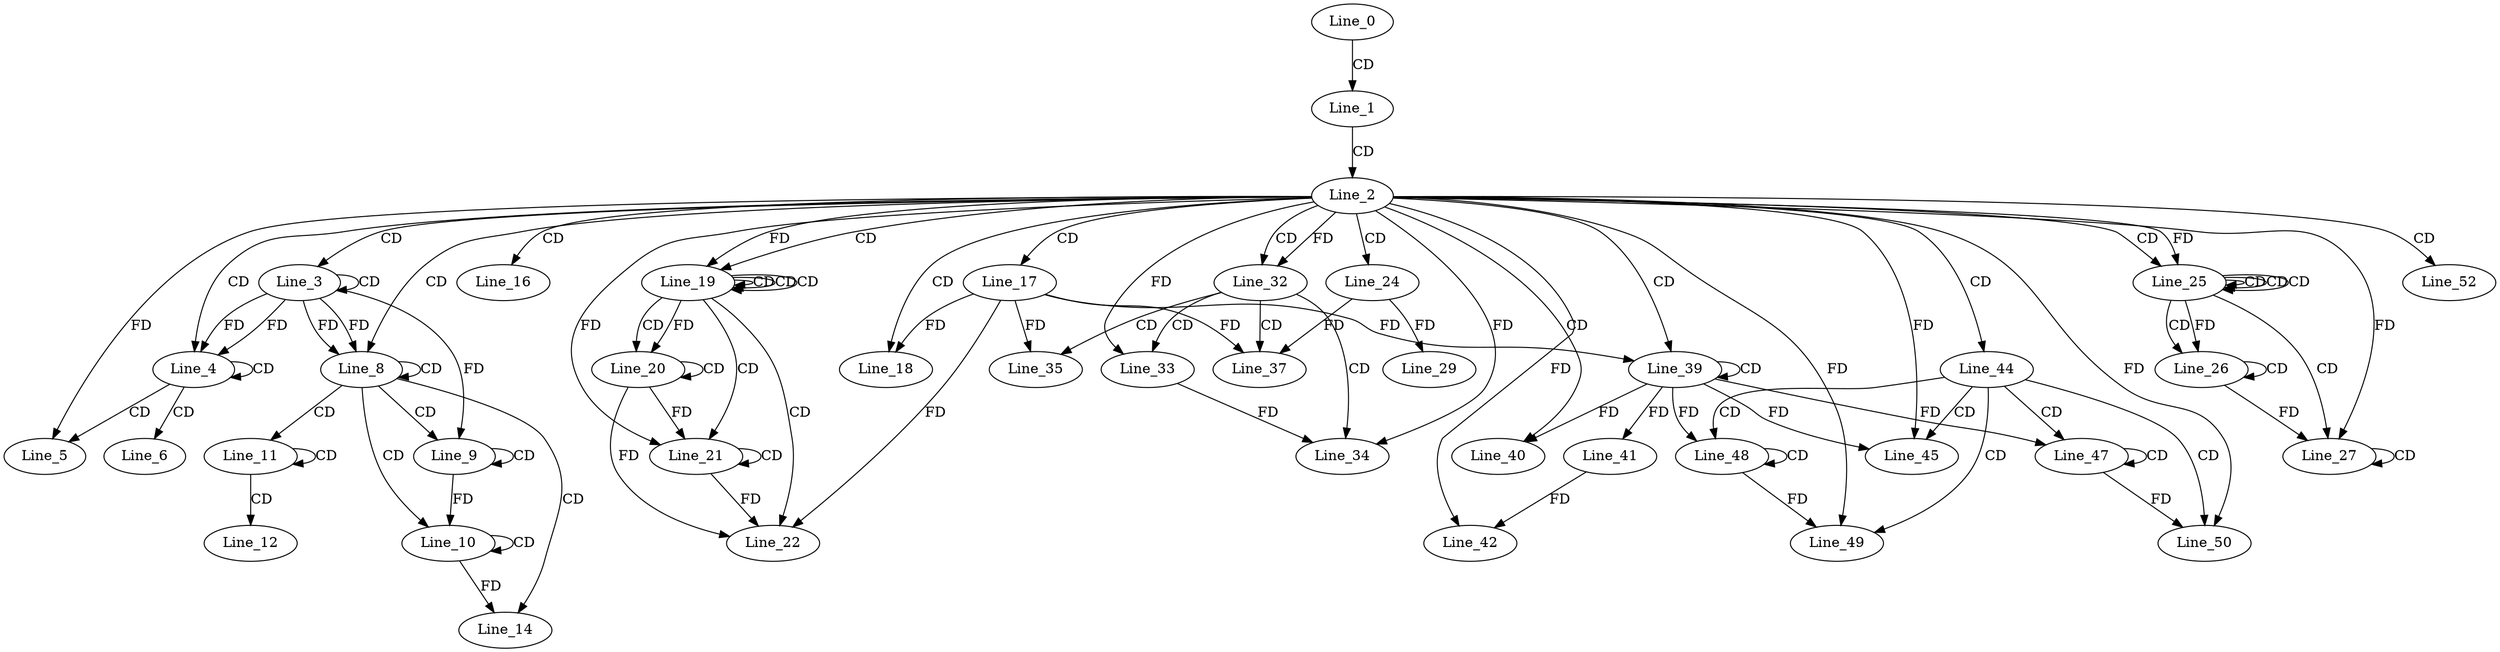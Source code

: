digraph G {
  Line_0;
  Line_1;
  Line_2;
  Line_3;
  Line_3;
  Line_3;
  Line_4;
  Line_4;
  Line_5;
  Line_6;
  Line_8;
  Line_8;
  Line_9;
  Line_9;
  Line_10;
  Line_10;
  Line_11;
  Line_11;
  Line_12;
  Line_14;
  Line_16;
  Line_17;
  Line_18;
  Line_18;
  Line_19;
  Line_19;
  Line_19;
  Line_19;
  Line_20;
  Line_20;
  Line_21;
  Line_21;
  Line_22;
  Line_24;
  Line_25;
  Line_25;
  Line_25;
  Line_25;
  Line_26;
  Line_26;
  Line_27;
  Line_27;
  Line_29;
  Line_32;
  Line_32;
  Line_32;
  Line_33;
  Line_33;
  Line_34;
  Line_34;
  Line_35;
  Line_37;
  Line_39;
  Line_39;
  Line_40;
  Line_40;
  Line_41;
  Line_42;
  Line_41;
  Line_42;
  Line_42;
  Line_44;
  Line_45;
  Line_45;
  Line_45;
  Line_47;
  Line_47;
  Line_47;
  Line_48;
  Line_48;
  Line_49;
  Line_50;
  Line_50;
  Line_52;
  Line_0 -> Line_1 [ label="CD" ];
  Line_1 -> Line_2 [ label="CD" ];
  Line_2 -> Line_3 [ label="CD" ];
  Line_3 -> Line_3 [ label="CD" ];
  Line_2 -> Line_4 [ label="CD" ];
  Line_3 -> Line_4 [ label="FD" ];
  Line_4 -> Line_4 [ label="CD" ];
  Line_3 -> Line_4 [ label="FD" ];
  Line_4 -> Line_5 [ label="CD" ];
  Line_2 -> Line_5 [ label="FD" ];
  Line_4 -> Line_6 [ label="CD" ];
  Line_2 -> Line_8 [ label="CD" ];
  Line_3 -> Line_8 [ label="FD" ];
  Line_8 -> Line_8 [ label="CD" ];
  Line_3 -> Line_8 [ label="FD" ];
  Line_8 -> Line_9 [ label="CD" ];
  Line_9 -> Line_9 [ label="CD" ];
  Line_3 -> Line_9 [ label="FD" ];
  Line_8 -> Line_10 [ label="CD" ];
  Line_10 -> Line_10 [ label="CD" ];
  Line_9 -> Line_10 [ label="FD" ];
  Line_8 -> Line_11 [ label="CD" ];
  Line_11 -> Line_11 [ label="CD" ];
  Line_11 -> Line_12 [ label="CD" ];
  Line_8 -> Line_14 [ label="CD" ];
  Line_10 -> Line_14 [ label="FD" ];
  Line_2 -> Line_16 [ label="CD" ];
  Line_2 -> Line_17 [ label="CD" ];
  Line_2 -> Line_18 [ label="CD" ];
  Line_17 -> Line_18 [ label="FD" ];
  Line_2 -> Line_19 [ label="CD" ];
  Line_19 -> Line_19 [ label="CD" ];
  Line_19 -> Line_19 [ label="CD" ];
  Line_19 -> Line_19 [ label="CD" ];
  Line_2 -> Line_19 [ label="FD" ];
  Line_19 -> Line_20 [ label="CD" ];
  Line_20 -> Line_20 [ label="CD" ];
  Line_19 -> Line_20 [ label="FD" ];
  Line_19 -> Line_21 [ label="CD" ];
  Line_21 -> Line_21 [ label="CD" ];
  Line_2 -> Line_21 [ label="FD" ];
  Line_20 -> Line_21 [ label="FD" ];
  Line_19 -> Line_22 [ label="CD" ];
  Line_17 -> Line_22 [ label="FD" ];
  Line_20 -> Line_22 [ label="FD" ];
  Line_21 -> Line_22 [ label="FD" ];
  Line_2 -> Line_24 [ label="CD" ];
  Line_2 -> Line_25 [ label="CD" ];
  Line_25 -> Line_25 [ label="CD" ];
  Line_25 -> Line_25 [ label="CD" ];
  Line_25 -> Line_25 [ label="CD" ];
  Line_2 -> Line_25 [ label="FD" ];
  Line_25 -> Line_26 [ label="CD" ];
  Line_26 -> Line_26 [ label="CD" ];
  Line_25 -> Line_26 [ label="FD" ];
  Line_25 -> Line_27 [ label="CD" ];
  Line_27 -> Line_27 [ label="CD" ];
  Line_2 -> Line_27 [ label="FD" ];
  Line_26 -> Line_27 [ label="FD" ];
  Line_24 -> Line_29 [ label="FD" ];
  Line_2 -> Line_32 [ label="CD" ];
  Line_2 -> Line_32 [ label="FD" ];
  Line_32 -> Line_33 [ label="CD" ];
  Line_2 -> Line_33 [ label="FD" ];
  Line_32 -> Line_34 [ label="CD" ];
  Line_33 -> Line_34 [ label="FD" ];
  Line_2 -> Line_34 [ label="FD" ];
  Line_32 -> Line_35 [ label="CD" ];
  Line_17 -> Line_35 [ label="FD" ];
  Line_32 -> Line_37 [ label="CD" ];
  Line_17 -> Line_37 [ label="FD" ];
  Line_24 -> Line_37 [ label="FD" ];
  Line_2 -> Line_39 [ label="CD" ];
  Line_39 -> Line_39 [ label="CD" ];
  Line_17 -> Line_39 [ label="FD" ];
  Line_2 -> Line_40 [ label="CD" ];
  Line_39 -> Line_40 [ label="FD" ];
  Line_39 -> Line_41 [ label="FD" ];
  Line_2 -> Line_42 [ label="FD" ];
  Line_41 -> Line_42 [ label="FD" ];
  Line_2 -> Line_44 [ label="CD" ];
  Line_44 -> Line_45 [ label="CD" ];
  Line_39 -> Line_45 [ label="FD" ];
  Line_2 -> Line_45 [ label="FD" ];
  Line_44 -> Line_47 [ label="CD" ];
  Line_47 -> Line_47 [ label="CD" ];
  Line_39 -> Line_47 [ label="FD" ];
  Line_44 -> Line_48 [ label="CD" ];
  Line_48 -> Line_48 [ label="CD" ];
  Line_39 -> Line_48 [ label="FD" ];
  Line_44 -> Line_49 [ label="CD" ];
  Line_2 -> Line_49 [ label="FD" ];
  Line_48 -> Line_49 [ label="FD" ];
  Line_44 -> Line_50 [ label="CD" ];
  Line_47 -> Line_50 [ label="FD" ];
  Line_2 -> Line_50 [ label="FD" ];
  Line_2 -> Line_52 [ label="CD" ];
}
